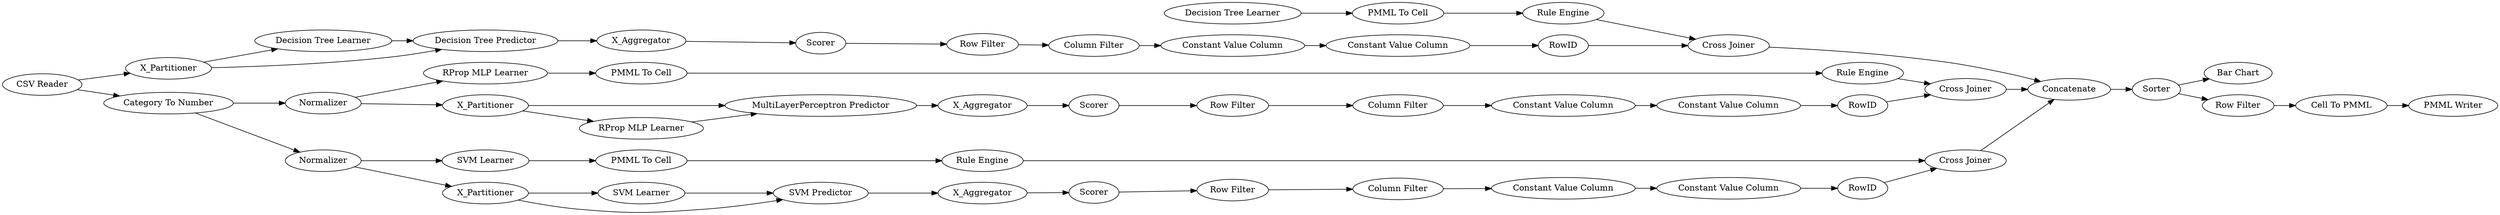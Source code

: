 digraph {
	"8418250521100679739_32" [label="MultiLayerPerceptron Predictor"]
	"-8955920330111541447_63" [label="CSV Reader"]
	"4101663863102338523_41" [label=Scorer]
	"-1712847693340616855_9" [label="Row Filter"]
	"-4641722034965897621_292" [label="Constant Value Column"]
	"-2999573257358063709_35" [label="RProp MLP Learner"]
	"-1712847693340616855_290" [label="Constant Value Column"]
	"-8955920330111541447_59" [label="Bar Chart"]
	"-8955920330111541447_52" [label=Sorter]
	"8835991923732955315_34" [label="PMML To Cell"]
	"8418250521100679739_31" [label="RProp MLP Learner"]
	"8418250521100679739_7" [label=X_Aggregator]
	"-3667364549803641086_294" [label="Column Filter"]
	"-4542148546330017543_31" [label="Decision Tree Learner"]
	"4101663863102338523_7" [label=X_Aggregator]
	"-3667364549803641086_293" [label=RowID]
	"-4542148546330017543_39" [label=Scorer]
	"8835991923732955315_35" [label="Rule Engine"]
	"-1712847693340616855_294" [label="Column Filter"]
	"8418250521100679739_38" [label="Cross Joiner"]
	"-4974836134535782006_28" [label="PMML To Cell"]
	"-4641722034965897621_293" [label=RowID]
	"-8955920330111541447_64" [label="PMML Writer"]
	"-4542148546330017543_32" [label="Decision Tree Predictor"]
	"8835991923732955315_33" [label="SVM Learner"]
	"8418250521100679739_39" [label=Normalizer]
	"-8955920330111541447_60" [label=Concatenate]
	"-4974836134535782006_34" [label="Rule Engine"]
	"-1712847693340616855_292" [label="Constant Value Column"]
	"-4542148546330017543_2" [label=X_Partitioner]
	"8418250521100679739_40" [label=Scorer]
	"-8955920330111541447_54" [label="Cell To PMML"]
	"-8955920330111541447_58" [label="Category To Number"]
	"-4542148546330017543_38" [label="Cross Joiner"]
	"-8955920330111541447_53" [label="Row Filter"]
	"-1712847693340616855_293" [label=RowID]
	"-3667364549803641086_292" [label="Constant Value Column"]
	"4101663863102338523_2" [label=X_Partitioner]
	"4101663863102338523_40" [label=Normalizer]
	"-3667364549803641086_290" [label="Constant Value Column"]
	"-4974836134535782006_33" [label="Decision Tree Learner"]
	"4101663863102338523_31" [label="SVM Learner"]
	"-4641722034965897621_9" [label="Row Filter"]
	"-4641722034965897621_294" [label="Column Filter"]
	"4101663863102338523_39" [label="Cross Joiner"]
	"-3667364549803641086_9" [label="Row Filter"]
	"-2999573257358063709_34" [label="Rule Engine"]
	"4101663863102338523_32" [label="SVM Predictor"]
	"8418250521100679739_2" [label=X_Partitioner]
	"-4542148546330017543_7" [label=X_Aggregator]
	"-4641722034965897621_290" [label="Constant Value Column"]
	"-2999573257358063709_22" [label="PMML To Cell"]
	"-8955920330111541447_63" -> "-8955920330111541447_58"
	"-8955920330111541447_54" -> "-8955920330111541447_64"
	"8418250521100679739_38" -> "-8955920330111541447_60"
	"-2999573257358063709_35" -> "-2999573257358063709_22"
	"-3667364549803641086_294" -> "-3667364549803641086_290"
	"-4542148546330017543_31" -> "-4542148546330017543_32"
	"8418250521100679739_7" -> "8418250521100679739_40"
	"8418250521100679739_39" -> "8418250521100679739_2"
	"4101663863102338523_41" -> "-4641722034965897621_9"
	"4101663863102338523_40" -> "8835991923732955315_33"
	"-1712847693340616855_292" -> "-1712847693340616855_293"
	"-1712847693340616855_293" -> "-4542148546330017543_38"
	"-3667364549803641086_9" -> "-3667364549803641086_294"
	"-3667364549803641086_290" -> "-3667364549803641086_292"
	"8835991923732955315_35" -> "4101663863102338523_39"
	"-4974836134535782006_28" -> "-4974836134535782006_34"
	"-4542148546330017543_39" -> "-1712847693340616855_9"
	"-4542148546330017543_2" -> "-4542148546330017543_32"
	"8835991923732955315_33" -> "8835991923732955315_34"
	"-4542148546330017543_2" -> "-4542148546330017543_31"
	"8418250521100679739_40" -> "-3667364549803641086_9"
	"8418250521100679739_2" -> "8418250521100679739_31"
	"-4542148546330017543_7" -> "-4542148546330017543_39"
	"4101663863102338523_39" -> "-8955920330111541447_60"
	"4101663863102338523_32" -> "4101663863102338523_7"
	"-4974836134535782006_34" -> "-4542148546330017543_38"
	"-8955920330111541447_58" -> "8418250521100679739_39"
	"-8955920330111541447_58" -> "4101663863102338523_40"
	"-3667364549803641086_293" -> "8418250521100679739_38"
	"-2999573257358063709_22" -> "-2999573257358063709_34"
	"-1712847693340616855_294" -> "-1712847693340616855_290"
	"-8955920330111541447_53" -> "-8955920330111541447_54"
	"-4641722034965897621_292" -> "-4641722034965897621_293"
	"-4542148546330017543_32" -> "-4542148546330017543_7"
	"4101663863102338523_40" -> "4101663863102338523_2"
	"-8955920330111541447_52" -> "-8955920330111541447_53"
	"4101663863102338523_31" -> "4101663863102338523_32"
	"-8955920330111541447_63" -> "-4542148546330017543_2"
	"-8955920330111541447_60" -> "-8955920330111541447_52"
	"-1712847693340616855_290" -> "-1712847693340616855_292"
	"8418250521100679739_2" -> "8418250521100679739_32"
	"-4641722034965897621_290" -> "-4641722034965897621_292"
	"-1712847693340616855_9" -> "-1712847693340616855_294"
	"8418250521100679739_32" -> "8418250521100679739_7"
	"8418250521100679739_31" -> "8418250521100679739_32"
	"-4641722034965897621_293" -> "4101663863102338523_39"
	"-4974836134535782006_33" -> "-4974836134535782006_28"
	"-4641722034965897621_9" -> "-4641722034965897621_294"
	"4101663863102338523_7" -> "4101663863102338523_41"
	"4101663863102338523_2" -> "4101663863102338523_32"
	"-2999573257358063709_34" -> "8418250521100679739_38"
	"4101663863102338523_2" -> "4101663863102338523_31"
	"-8955920330111541447_52" -> "-8955920330111541447_59"
	"8418250521100679739_39" -> "-2999573257358063709_35"
	"-4542148546330017543_38" -> "-8955920330111541447_60"
	"-4641722034965897621_294" -> "-4641722034965897621_290"
	"-3667364549803641086_292" -> "-3667364549803641086_293"
	"8835991923732955315_34" -> "8835991923732955315_35"
	rankdir=LR
}
